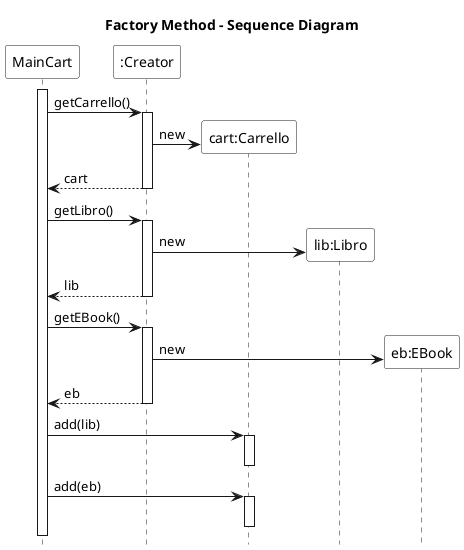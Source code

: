 @startuml

'START STYLE
skinparam{
    monochrome true
}
skinparam sequence{
    participantBackgroundColor white
}

hide footbox
'END STYLE

title Factory Method - Sequence Diagram

'Aggiungo dell etichette
participant "MainCart" as main
participant ":Creator" as creator
participant "cart:Carrello" as cart
participant "lib:Libro" as lib
participant "eb:EBook" as eb

activate main

main -> creator : getCarrello()
activate creator
creator -> cart ** : new
main <-- creator : cart
deactivate creator

main -> creator : getLibro()
activate creator
creator -> lib ** : new
main <-- creator : lib
deactivate creator

main -> creator : getEBook()
activate creator
creator -> eb ** : new
main <-- creator : eb
deactivate creator

main -> cart : add(lib)
activate cart
deactivate cart

main -> cart : add(eb)
activate cart
deactivate cart

'TODO: cart.getPrezzo()

@enduml